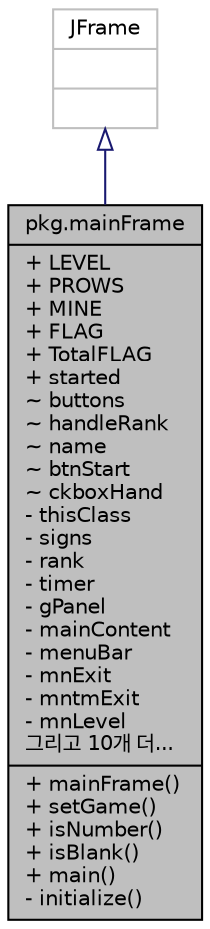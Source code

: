 digraph "pkg.mainFrame"
{
  edge [fontname="Helvetica",fontsize="10",labelfontname="Helvetica",labelfontsize="10"];
  node [fontname="Helvetica",fontsize="10",shape=record];
  Node1 [label="{pkg.mainFrame\n|+ LEVEL\l+ PROWS\l+ MINE\l+ FLAG\l+ TotalFLAG\l+ started\l~ buttons\l~ handleRank\l~ name\l~ btnStart\l~ ckboxHand\l- thisClass\l- signs\l- rank\l- timer\l- gPanel\l- mainContent\l- menuBar\l- mnExit\l- mntmExit\l- mnLevel\l그리고 10개 더...\l|+ mainFrame()\l+ setGame()\l+ isNumber()\l+ isBlank()\l+ main()\l- initialize()\l}",height=0.2,width=0.4,color="black", fillcolor="grey75", style="filled", fontcolor="black"];
  Node2 -> Node1 [dir="back",color="midnightblue",fontsize="10",style="solid",arrowtail="onormal",fontname="Helvetica"];
  Node2 [label="{JFrame\n||}",height=0.2,width=0.4,color="grey75", fillcolor="white", style="filled"];
}
